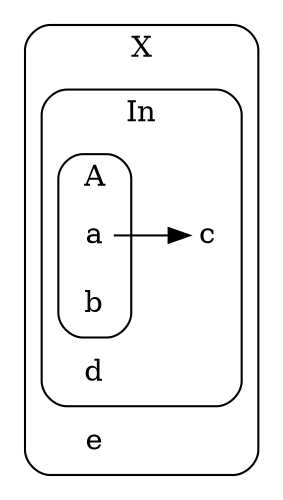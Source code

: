 digraph {
    rankdir="LR"
    subgraph cluster {
        label=X
        style=rounded
        subgraph cluster {
            label=In
            subgraph cluster {
                label=A
                a [shape=plain label=" a "]
                b [shape=plain label=" b "]
            }
            c [shape=plain label=" c "]
            d [shape=plain label=" d "]
        }
        e [shape=plain label="e"]
    }
    a -> c
    //b -> d
}